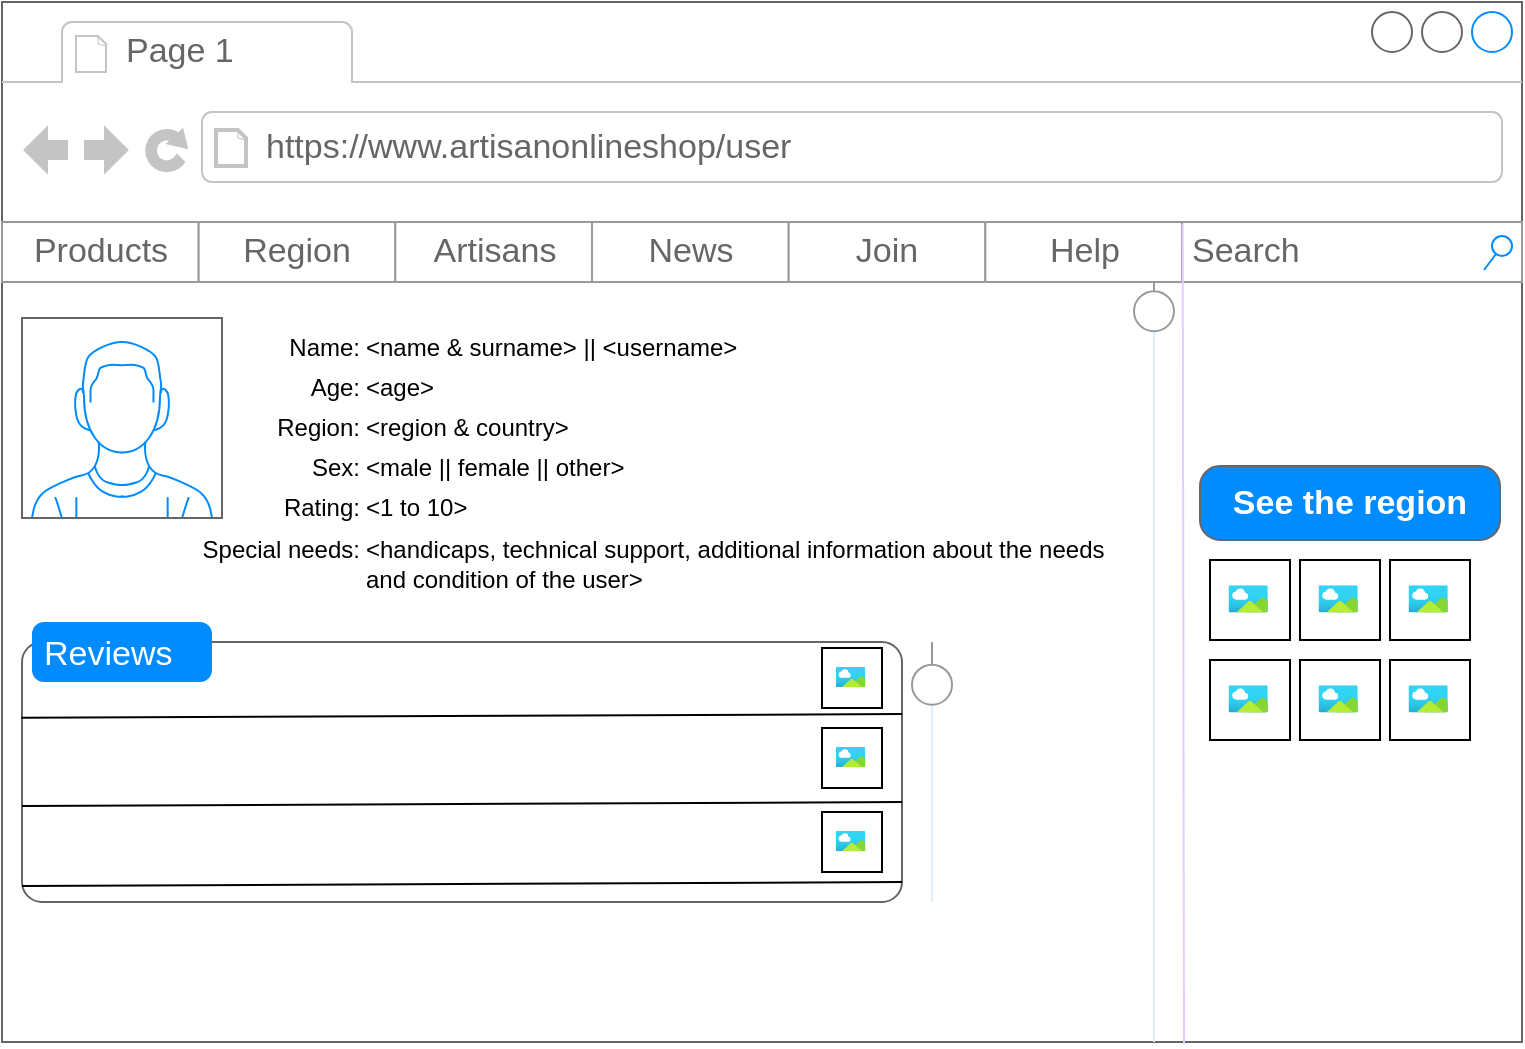 <mxfile version="20.8.23" type="github">
  <diagram name="Pagina-1" id="1wd1qRFHIOmjiayLOUDQ">
    <mxGraphModel dx="1018" dy="633" grid="1" gridSize="10" guides="1" tooltips="1" connect="1" arrows="1" fold="1" page="1" pageScale="1" pageWidth="827" pageHeight="1169" math="0" shadow="0">
      <root>
        <mxCell id="0" />
        <mxCell id="1" parent="0" />
        <mxCell id="Q3N0mhWa4I86AAQrIHix-1" value="" style="strokeWidth=1;shadow=0;dashed=0;align=center;html=1;shape=mxgraph.mockup.containers.browserWindow;rSize=0;strokeColor=#666666;strokeColor2=#008cff;strokeColor3=#c4c4c4;mainText=,;recursiveResize=0;" parent="1" vertex="1">
          <mxGeometry x="40" y="70" width="760" height="520" as="geometry" />
        </mxCell>
        <mxCell id="Q3N0mhWa4I86AAQrIHix-2" value="Page 1" style="strokeWidth=1;shadow=0;dashed=0;align=center;html=1;shape=mxgraph.mockup.containers.anchor;fontSize=17;fontColor=#666666;align=left;" parent="Q3N0mhWa4I86AAQrIHix-1" vertex="1">
          <mxGeometry x="60" y="12" width="110" height="26" as="geometry" />
        </mxCell>
        <mxCell id="Q3N0mhWa4I86AAQrIHix-3" value="https://www.artisanonlineshop/user" style="strokeWidth=1;shadow=0;dashed=0;align=center;html=1;shape=mxgraph.mockup.containers.anchor;rSize=0;fontSize=17;fontColor=#666666;align=left;" parent="Q3N0mhWa4I86AAQrIHix-1" vertex="1">
          <mxGeometry x="130" y="60" width="250" height="26" as="geometry" />
        </mxCell>
        <mxCell id="z5TwD4ITp_cDmmy_DJb5-1" value="" style="verticalLabelPosition=bottom;shadow=0;dashed=0;align=center;html=1;verticalAlign=top;strokeWidth=1;shape=mxgraph.mockup.containers.userMale;strokeColor=#666666;strokeColor2=#008cff;" vertex="1" parent="Q3N0mhWa4I86AAQrIHix-1">
          <mxGeometry x="10" y="158" width="100" height="100" as="geometry" />
        </mxCell>
        <mxCell id="z5TwD4ITp_cDmmy_DJb5-3" value="Name:" style="text;html=1;align=right;verticalAlign=middle;resizable=0;points=[];autosize=1;strokeColor=none;fillColor=none;" vertex="1" parent="Q3N0mhWa4I86AAQrIHix-1">
          <mxGeometry x="120" y="158" width="60" height="30" as="geometry" />
        </mxCell>
        <mxCell id="z5TwD4ITp_cDmmy_DJb5-6" value="Age:" style="text;html=1;align=right;verticalAlign=middle;resizable=0;points=[];autosize=1;strokeColor=none;fillColor=none;" vertex="1" parent="Q3N0mhWa4I86AAQrIHix-1">
          <mxGeometry x="130" y="178" width="50" height="30" as="geometry" />
        </mxCell>
        <mxCell id="z5TwD4ITp_cDmmy_DJb5-7" value="Region:" style="text;html=1;align=right;verticalAlign=middle;resizable=0;points=[];autosize=1;strokeColor=none;fillColor=none;" vertex="1" parent="Q3N0mhWa4I86AAQrIHix-1">
          <mxGeometry x="120" y="198" width="60" height="30" as="geometry" />
        </mxCell>
        <mxCell id="z5TwD4ITp_cDmmy_DJb5-8" value="Sex:" style="text;html=1;align=right;verticalAlign=middle;resizable=0;points=[];autosize=1;strokeColor=none;fillColor=none;" vertex="1" parent="Q3N0mhWa4I86AAQrIHix-1">
          <mxGeometry x="130" y="218" width="50" height="30" as="geometry" />
        </mxCell>
        <mxCell id="z5TwD4ITp_cDmmy_DJb5-9" value="Search" style="strokeWidth=1;shadow=0;dashed=0;align=center;html=1;shape=mxgraph.mockup.forms.searchBox;strokeColor=#999999;mainText=;strokeColor2=#008cff;fontColor=#666666;fontSize=17;align=left;spacingLeft=3;" vertex="1" parent="Q3N0mhWa4I86AAQrIHix-1">
          <mxGeometry x="590" y="110" width="170" height="30" as="geometry" />
        </mxCell>
        <mxCell id="z5TwD4ITp_cDmmy_DJb5-10" value="Rating:" style="text;html=1;align=right;verticalAlign=middle;resizable=0;points=[];autosize=1;strokeColor=none;fillColor=none;" vertex="1" parent="Q3N0mhWa4I86AAQrIHix-1">
          <mxGeometry x="120" y="238" width="60" height="30" as="geometry" />
        </mxCell>
        <mxCell id="z5TwD4ITp_cDmmy_DJb5-11" value="Special needs:" style="text;html=1;align=right;verticalAlign=middle;resizable=0;points=[];autosize=1;strokeColor=none;fillColor=none;" vertex="1" parent="Q3N0mhWa4I86AAQrIHix-1">
          <mxGeometry x="80" y="259" width="100" height="30" as="geometry" />
        </mxCell>
        <mxCell id="z5TwD4ITp_cDmmy_DJb5-12" value="" style="strokeWidth=1;shadow=0;dashed=0;align=center;html=1;shape=mxgraph.mockup.forms.rrect;rSize=0;strokeColor=#999999;" vertex="1" parent="Q3N0mhWa4I86AAQrIHix-1">
          <mxGeometry y="110" width="590" height="30" as="geometry" />
        </mxCell>
        <mxCell id="z5TwD4ITp_cDmmy_DJb5-13" value="Products" style="strokeColor=inherit;fillColor=inherit;gradientColor=inherit;strokeWidth=1;shadow=0;dashed=0;align=center;html=1;shape=mxgraph.mockup.forms.rrect;rSize=0;fontSize=17;fontColor=#666666;" vertex="1" parent="z5TwD4ITp_cDmmy_DJb5-12">
          <mxGeometry width="98.333" height="30" as="geometry" />
        </mxCell>
        <mxCell id="z5TwD4ITp_cDmmy_DJb5-14" value="Region" style="strokeColor=inherit;fillColor=inherit;gradientColor=inherit;strokeWidth=1;shadow=0;dashed=0;align=center;html=1;shape=mxgraph.mockup.forms.rrect;rSize=0;fontSize=17;fontColor=#666666;" vertex="1" parent="z5TwD4ITp_cDmmy_DJb5-12">
          <mxGeometry x="98.333" width="98.333" height="30" as="geometry" />
        </mxCell>
        <mxCell id="z5TwD4ITp_cDmmy_DJb5-15" value="Artisans" style="strokeColor=inherit;fillColor=inherit;gradientColor=inherit;strokeWidth=1;shadow=0;dashed=0;align=center;html=1;shape=mxgraph.mockup.forms.rrect;rSize=0;fontSize=17;fontColor=#666666;" vertex="1" parent="z5TwD4ITp_cDmmy_DJb5-12">
          <mxGeometry x="196.667" width="98.333" height="30" as="geometry" />
        </mxCell>
        <mxCell id="z5TwD4ITp_cDmmy_DJb5-16" value="News" style="strokeColor=inherit;fillColor=inherit;gradientColor=inherit;strokeWidth=1;shadow=0;dashed=0;align=center;html=1;shape=mxgraph.mockup.forms.rrect;rSize=0;fontSize=17;fontColor=#666666;" vertex="1" parent="z5TwD4ITp_cDmmy_DJb5-12">
          <mxGeometry x="295" width="98.333" height="30" as="geometry" />
        </mxCell>
        <mxCell id="z5TwD4ITp_cDmmy_DJb5-17" value="Join" style="strokeColor=inherit;fillColor=inherit;gradientColor=inherit;strokeWidth=1;shadow=0;dashed=0;align=center;html=1;shape=mxgraph.mockup.forms.rrect;rSize=0;fontSize=17;fontColor=#666666;" vertex="1" parent="z5TwD4ITp_cDmmy_DJb5-12">
          <mxGeometry x="393.333" width="98.333" height="30" as="geometry" />
        </mxCell>
        <mxCell id="z5TwD4ITp_cDmmy_DJb5-18" value="Help" style="strokeColor=inherit;fillColor=inherit;gradientColor=inherit;strokeWidth=1;shadow=0;dashed=0;align=center;html=1;shape=mxgraph.mockup.forms.rrect;rSize=0;fontSize=17;fontColor=#666666;" vertex="1" parent="z5TwD4ITp_cDmmy_DJb5-12">
          <mxGeometry x="491.667" width="98.333" height="30" as="geometry" />
        </mxCell>
        <mxCell id="z5TwD4ITp_cDmmy_DJb5-19" value="&amp;lt;name &amp;amp; surname&amp;gt; || &amp;lt;username&amp;gt;" style="text;html=1;align=left;verticalAlign=middle;resizable=0;points=[];autosize=1;strokeColor=none;fillColor=none;" vertex="1" parent="Q3N0mhWa4I86AAQrIHix-1">
          <mxGeometry x="180" y="158" width="210" height="30" as="geometry" />
        </mxCell>
        <mxCell id="z5TwD4ITp_cDmmy_DJb5-20" value="&amp;lt;age&amp;gt;" style="text;html=1;align=left;verticalAlign=middle;resizable=0;points=[];autosize=1;strokeColor=none;fillColor=none;" vertex="1" parent="Q3N0mhWa4I86AAQrIHix-1">
          <mxGeometry x="180" y="178" width="60" height="30" as="geometry" />
        </mxCell>
        <mxCell id="z5TwD4ITp_cDmmy_DJb5-21" value="&amp;lt;region &amp;amp; country&amp;gt;" style="text;html=1;align=left;verticalAlign=middle;resizable=0;points=[];autosize=1;strokeColor=none;fillColor=none;" vertex="1" parent="Q3N0mhWa4I86AAQrIHix-1">
          <mxGeometry x="180" y="198" width="120" height="30" as="geometry" />
        </mxCell>
        <mxCell id="z5TwD4ITp_cDmmy_DJb5-22" value="&amp;lt;male || female || other&amp;gt;" style="text;html=1;align=left;verticalAlign=middle;resizable=0;points=[];autosize=1;strokeColor=none;fillColor=none;" vertex="1" parent="Q3N0mhWa4I86AAQrIHix-1">
          <mxGeometry x="180" y="218" width="150" height="30" as="geometry" />
        </mxCell>
        <mxCell id="z5TwD4ITp_cDmmy_DJb5-23" value="&amp;lt;1 to 10&amp;gt;" style="text;html=1;align=left;verticalAlign=middle;resizable=0;points=[];autosize=1;strokeColor=none;fillColor=none;" vertex="1" parent="Q3N0mhWa4I86AAQrIHix-1">
          <mxGeometry x="180" y="238" width="70" height="30" as="geometry" />
        </mxCell>
        <mxCell id="z5TwD4ITp_cDmmy_DJb5-38" value="" style="verticalLabelPosition=bottom;shadow=0;dashed=0;align=center;html=1;verticalAlign=top;strokeWidth=1;shape=mxgraph.mockup.forms.horSlider;strokeColor=#999999;sliderStyle=basic;sliderPos=86.374;handleStyle=circle;fillColor2=#ddeeff;direction=north;" vertex="1" parent="Q3N0mhWa4I86AAQrIHix-1">
          <mxGeometry x="450" y="320" width="30" height="130" as="geometry" />
        </mxCell>
        <mxCell id="z5TwD4ITp_cDmmy_DJb5-39" value="&amp;lt;handicaps, technical support, additional information about the needs &lt;br&gt;and condition of the user&amp;gt;" style="text;html=1;align=left;verticalAlign=middle;resizable=0;points=[];autosize=1;strokeColor=none;fillColor=none;" vertex="1" parent="Q3N0mhWa4I86AAQrIHix-1">
          <mxGeometry x="180" y="261" width="390" height="40" as="geometry" />
        </mxCell>
        <mxCell id="z5TwD4ITp_cDmmy_DJb5-24" value="" style="shape=mxgraph.mockup.containers.marginRect;rectMarginTop=10;strokeColor=#666666;strokeWidth=1;dashed=0;rounded=1;arcSize=5;recursiveResize=0;" vertex="1" parent="1">
          <mxGeometry x="50" y="380" width="440" height="140" as="geometry" />
        </mxCell>
        <mxCell id="z5TwD4ITp_cDmmy_DJb5-25" value="Reviews" style="shape=rect;strokeColor=none;fillColor=#008cff;strokeWidth=1;dashed=0;rounded=1;arcSize=20;fontColor=#ffffff;fontSize=17;spacing=2;spacingTop=-2;align=left;autosize=1;spacingLeft=4;resizeWidth=0;resizeHeight=0;perimeter=none;" vertex="1" parent="z5TwD4ITp_cDmmy_DJb5-24">
          <mxGeometry x="5" width="90" height="30" as="geometry" />
        </mxCell>
        <mxCell id="z5TwD4ITp_cDmmy_DJb5-27" value="" style="endArrow=none;html=1;rounded=0;exitX=-0.001;exitY=0.342;exitDx=0;exitDy=0;exitPerimeter=0;entryX=1;entryY=0.329;entryDx=0;entryDy=0;entryPerimeter=0;" edge="1" parent="z5TwD4ITp_cDmmy_DJb5-24">
          <mxGeometry width="50" height="50" relative="1" as="geometry">
            <mxPoint y="92" as="sourcePoint" />
            <mxPoint x="440" y="90" as="targetPoint" />
          </mxGeometry>
        </mxCell>
        <mxCell id="z5TwD4ITp_cDmmy_DJb5-28" value="" style="endArrow=none;html=1;rounded=0;exitX=-0.001;exitY=0.342;exitDx=0;exitDy=0;exitPerimeter=0;entryX=1;entryY=0.329;entryDx=0;entryDy=0;entryPerimeter=0;" edge="1" parent="z5TwD4ITp_cDmmy_DJb5-24">
          <mxGeometry width="50" height="50" relative="1" as="geometry">
            <mxPoint y="132" as="sourcePoint" />
            <mxPoint x="440" y="130" as="targetPoint" />
          </mxGeometry>
        </mxCell>
        <mxCell id="z5TwD4ITp_cDmmy_DJb5-29" value="" style="group" vertex="1" connectable="0" parent="z5TwD4ITp_cDmmy_DJb5-24">
          <mxGeometry x="400" y="13" width="30" height="30" as="geometry" />
        </mxCell>
        <mxCell id="z5TwD4ITp_cDmmy_DJb5-30" value="" style="rounded=0;whiteSpace=wrap;html=1;" vertex="1" parent="z5TwD4ITp_cDmmy_DJb5-29">
          <mxGeometry width="30" height="30" as="geometry" />
        </mxCell>
        <mxCell id="z5TwD4ITp_cDmmy_DJb5-31" value="" style="aspect=fixed;html=1;points=[];align=center;image;fontSize=12;image=img/lib/azure2/general/Image.svg;" vertex="1" parent="z5TwD4ITp_cDmmy_DJb5-29">
          <mxGeometry x="6.923" y="9.5" width="14.769" height="10.154" as="geometry" />
        </mxCell>
        <mxCell id="z5TwD4ITp_cDmmy_DJb5-32" value="" style="group" vertex="1" connectable="0" parent="z5TwD4ITp_cDmmy_DJb5-24">
          <mxGeometry x="400" y="53" width="30" height="30" as="geometry" />
        </mxCell>
        <mxCell id="z5TwD4ITp_cDmmy_DJb5-33" value="" style="rounded=0;whiteSpace=wrap;html=1;" vertex="1" parent="z5TwD4ITp_cDmmy_DJb5-32">
          <mxGeometry width="30" height="30" as="geometry" />
        </mxCell>
        <mxCell id="z5TwD4ITp_cDmmy_DJb5-34" value="" style="aspect=fixed;html=1;points=[];align=center;image;fontSize=12;image=img/lib/azure2/general/Image.svg;" vertex="1" parent="z5TwD4ITp_cDmmy_DJb5-32">
          <mxGeometry x="6.923" y="9.5" width="14.769" height="10.154" as="geometry" />
        </mxCell>
        <mxCell id="z5TwD4ITp_cDmmy_DJb5-35" value="" style="group" vertex="1" connectable="0" parent="z5TwD4ITp_cDmmy_DJb5-24">
          <mxGeometry x="400" y="95" width="30" height="30" as="geometry" />
        </mxCell>
        <mxCell id="z5TwD4ITp_cDmmy_DJb5-36" value="" style="rounded=0;whiteSpace=wrap;html=1;" vertex="1" parent="z5TwD4ITp_cDmmy_DJb5-35">
          <mxGeometry width="30" height="30" as="geometry" />
        </mxCell>
        <mxCell id="z5TwD4ITp_cDmmy_DJb5-37" value="" style="aspect=fixed;html=1;points=[];align=center;image;fontSize=12;image=img/lib/azure2/general/Image.svg;" vertex="1" parent="z5TwD4ITp_cDmmy_DJb5-35">
          <mxGeometry x="6.923" y="9.5" width="14.769" height="10.154" as="geometry" />
        </mxCell>
        <mxCell id="z5TwD4ITp_cDmmy_DJb5-26" value="" style="endArrow=none;html=1;rounded=0;exitX=-0.001;exitY=0.342;exitDx=0;exitDy=0;exitPerimeter=0;entryX=1;entryY=0.329;entryDx=0;entryDy=0;entryPerimeter=0;" edge="1" parent="1" source="z5TwD4ITp_cDmmy_DJb5-24" target="z5TwD4ITp_cDmmy_DJb5-24">
          <mxGeometry width="50" height="50" relative="1" as="geometry">
            <mxPoint x="390" y="450" as="sourcePoint" />
            <mxPoint x="440" y="400" as="targetPoint" />
          </mxGeometry>
        </mxCell>
        <mxCell id="z5TwD4ITp_cDmmy_DJb5-40" value="" style="verticalLabelPosition=bottom;shadow=0;dashed=0;align=center;html=1;verticalAlign=top;strokeWidth=1;shape=mxgraph.mockup.forms.horSlider;strokeColor=#999999;sliderStyle=basic;sliderPos=97.398;handleStyle=circle;fillColor2=#ddeeff;direction=north;" vertex="1" parent="1">
          <mxGeometry x="601" y="210" width="30" height="380" as="geometry" />
        </mxCell>
        <mxCell id="z5TwD4ITp_cDmmy_DJb5-41" value="" style="endArrow=none;html=1;rounded=0;strokeColor=#E5CCFF;" edge="1" parent="1">
          <mxGeometry width="50" height="50" relative="1" as="geometry">
            <mxPoint x="630.34" y="181" as="sourcePoint" />
            <mxPoint x="631" y="591" as="targetPoint" />
          </mxGeometry>
        </mxCell>
        <mxCell id="z5TwD4ITp_cDmmy_DJb5-42" value="See the region" style="strokeWidth=1;shadow=0;dashed=0;align=center;html=1;shape=mxgraph.mockup.buttons.button;strokeColor=#666666;fontColor=#ffffff;mainText=;buttonStyle=round;fontSize=17;fontStyle=1;fillColor=#008cff;whiteSpace=wrap;" vertex="1" parent="1">
          <mxGeometry x="639" y="302" width="150" height="37" as="geometry" />
        </mxCell>
        <mxCell id="z5TwD4ITp_cDmmy_DJb5-43" value="" style="group" vertex="1" connectable="0" parent="1">
          <mxGeometry x="644" y="349" width="40" height="40" as="geometry" />
        </mxCell>
        <mxCell id="z5TwD4ITp_cDmmy_DJb5-44" value="" style="rounded=0;whiteSpace=wrap;html=1;" vertex="1" parent="z5TwD4ITp_cDmmy_DJb5-43">
          <mxGeometry width="40" height="40" as="geometry" />
        </mxCell>
        <mxCell id="z5TwD4ITp_cDmmy_DJb5-45" value="" style="aspect=fixed;html=1;points=[];align=center;image;fontSize=12;image=img/lib/azure2/general/Image.svg;" vertex="1" parent="z5TwD4ITp_cDmmy_DJb5-43">
          <mxGeometry x="9.231" y="12.667" width="19.692" height="13.538" as="geometry" />
        </mxCell>
        <mxCell id="z5TwD4ITp_cDmmy_DJb5-46" value="" style="group" vertex="1" connectable="0" parent="1">
          <mxGeometry x="689" y="349" width="40" height="40" as="geometry" />
        </mxCell>
        <mxCell id="z5TwD4ITp_cDmmy_DJb5-47" value="" style="rounded=0;whiteSpace=wrap;html=1;" vertex="1" parent="z5TwD4ITp_cDmmy_DJb5-46">
          <mxGeometry width="40" height="40" as="geometry" />
        </mxCell>
        <mxCell id="z5TwD4ITp_cDmmy_DJb5-48" value="" style="aspect=fixed;html=1;points=[];align=center;image;fontSize=12;image=img/lib/azure2/general/Image.svg;" vertex="1" parent="z5TwD4ITp_cDmmy_DJb5-46">
          <mxGeometry x="9.231" y="12.667" width="19.692" height="13.538" as="geometry" />
        </mxCell>
        <mxCell id="z5TwD4ITp_cDmmy_DJb5-49" value="" style="group" vertex="1" connectable="0" parent="1">
          <mxGeometry x="734" y="349" width="40" height="40" as="geometry" />
        </mxCell>
        <mxCell id="z5TwD4ITp_cDmmy_DJb5-50" value="" style="rounded=0;whiteSpace=wrap;html=1;" vertex="1" parent="z5TwD4ITp_cDmmy_DJb5-49">
          <mxGeometry width="40" height="40" as="geometry" />
        </mxCell>
        <mxCell id="z5TwD4ITp_cDmmy_DJb5-51" value="" style="aspect=fixed;html=1;points=[];align=center;image;fontSize=12;image=img/lib/azure2/general/Image.svg;" vertex="1" parent="z5TwD4ITp_cDmmy_DJb5-49">
          <mxGeometry x="9.231" y="12.667" width="19.692" height="13.538" as="geometry" />
        </mxCell>
        <mxCell id="z5TwD4ITp_cDmmy_DJb5-52" value="" style="group" vertex="1" connectable="0" parent="1">
          <mxGeometry x="644" y="399" width="40" height="40" as="geometry" />
        </mxCell>
        <mxCell id="z5TwD4ITp_cDmmy_DJb5-53" value="" style="rounded=0;whiteSpace=wrap;html=1;" vertex="1" parent="z5TwD4ITp_cDmmy_DJb5-52">
          <mxGeometry width="40" height="40" as="geometry" />
        </mxCell>
        <mxCell id="z5TwD4ITp_cDmmy_DJb5-54" value="" style="aspect=fixed;html=1;points=[];align=center;image;fontSize=12;image=img/lib/azure2/general/Image.svg;" vertex="1" parent="z5TwD4ITp_cDmmy_DJb5-52">
          <mxGeometry x="9.231" y="12.667" width="19.692" height="13.538" as="geometry" />
        </mxCell>
        <mxCell id="z5TwD4ITp_cDmmy_DJb5-55" value="" style="group" vertex="1" connectable="0" parent="1">
          <mxGeometry x="689" y="399" width="40" height="40" as="geometry" />
        </mxCell>
        <mxCell id="z5TwD4ITp_cDmmy_DJb5-56" value="" style="rounded=0;whiteSpace=wrap;html=1;" vertex="1" parent="z5TwD4ITp_cDmmy_DJb5-55">
          <mxGeometry width="40" height="40" as="geometry" />
        </mxCell>
        <mxCell id="z5TwD4ITp_cDmmy_DJb5-57" value="" style="aspect=fixed;html=1;points=[];align=center;image;fontSize=12;image=img/lib/azure2/general/Image.svg;" vertex="1" parent="z5TwD4ITp_cDmmy_DJb5-55">
          <mxGeometry x="9.231" y="12.667" width="19.692" height="13.538" as="geometry" />
        </mxCell>
        <mxCell id="z5TwD4ITp_cDmmy_DJb5-58" value="" style="group" vertex="1" connectable="0" parent="1">
          <mxGeometry x="734" y="399" width="40" height="40" as="geometry" />
        </mxCell>
        <mxCell id="z5TwD4ITp_cDmmy_DJb5-59" value="" style="rounded=0;whiteSpace=wrap;html=1;" vertex="1" parent="z5TwD4ITp_cDmmy_DJb5-58">
          <mxGeometry width="40" height="40" as="geometry" />
        </mxCell>
        <mxCell id="z5TwD4ITp_cDmmy_DJb5-60" value="" style="aspect=fixed;html=1;points=[];align=center;image;fontSize=12;image=img/lib/azure2/general/Image.svg;" vertex="1" parent="z5TwD4ITp_cDmmy_DJb5-58">
          <mxGeometry x="9.231" y="12.667" width="19.692" height="13.538" as="geometry" />
        </mxCell>
      </root>
    </mxGraphModel>
  </diagram>
</mxfile>
